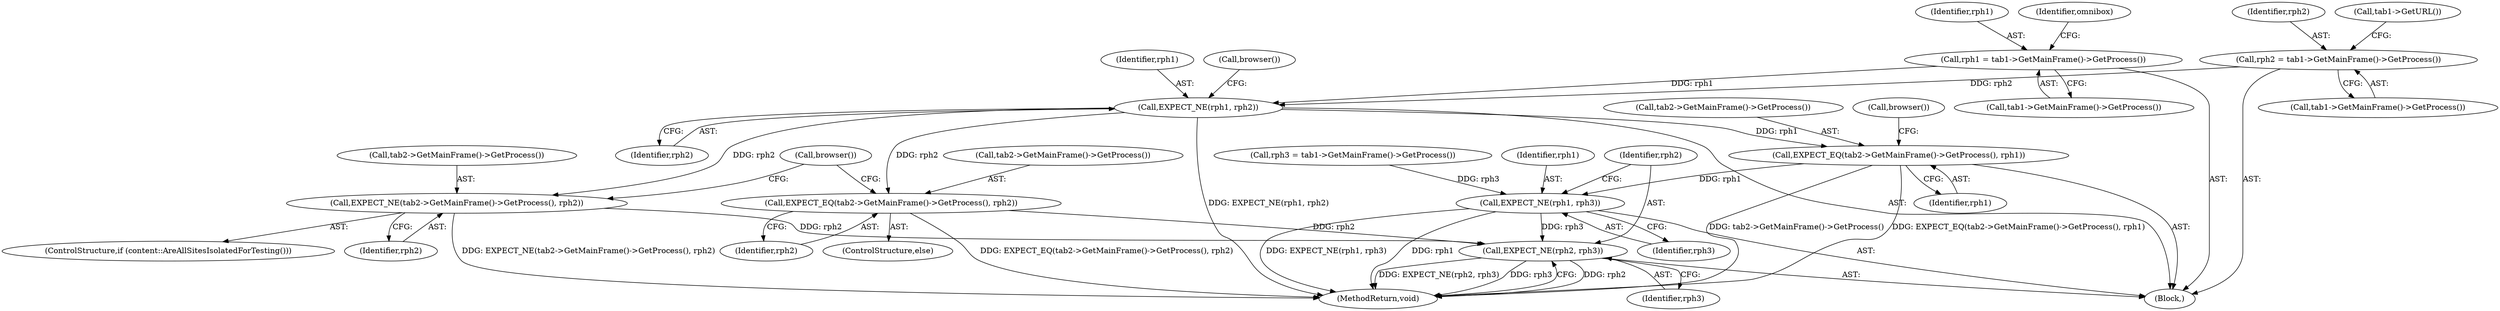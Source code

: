 digraph "0_Chrome_0bb3f5c715eb66bb5c1fb05fd81d902ca57f33ca@pointer" {
"1000196" [label="(Call,EXPECT_NE(rph1, rph2))"];
"1000159" [label="(Call,rph1 = tab1->GetMainFrame()->GetProcess())"];
"1000187" [label="(Call,rph2 = tab1->GetMainFrame()->GetProcess())"];
"1000228" [label="(Call,EXPECT_NE(tab2->GetMainFrame()->GetProcess(), rph2))"];
"1000293" [label="(Call,EXPECT_NE(rph2, rph3))"];
"1000232" [label="(Call,EXPECT_EQ(tab2->GetMainFrame()->GetProcess(), rph2))"];
"1000259" [label="(Call,EXPECT_EQ(tab2->GetMainFrame()->GetProcess(), rph1))"];
"1000290" [label="(Call,EXPECT_NE(rph1, rph3))"];
"1000232" [label="(Call,EXPECT_EQ(tab2->GetMainFrame()->GetProcess(), rph2))"];
"1000160" [label="(Identifier,rph1)"];
"1000292" [label="(Identifier,rph3)"];
"1000228" [label="(Call,EXPECT_NE(tab2->GetMainFrame()->GetProcess(), rph2))"];
"1000226" [label="(ControlStructure,if (content::AreAllSitesIsolatedForTesting()))"];
"1000260" [label="(Call,tab2->GetMainFrame()->GetProcess())"];
"1000290" [label="(Call,EXPECT_NE(rph1, rph3))"];
"1000229" [label="(Call,tab2->GetMainFrame()->GetProcess())"];
"1000161" [label="(Call,tab1->GetMainFrame()->GetProcess())"];
"1000230" [label="(Identifier,rph2)"];
"1000196" [label="(Call,EXPECT_NE(rph1, rph2))"];
"1000111" [label="(Block,)"];
"1000188" [label="(Identifier,rph2)"];
"1000234" [label="(Identifier,rph2)"];
"1000191" [label="(Call,tab1->GetURL())"];
"1000296" [label="(MethodReturn,void)"];
"1000189" [label="(Call,tab1->GetMainFrame()->GetProcess())"];
"1000295" [label="(Identifier,rph3)"];
"1000187" [label="(Call,rph2 = tab1->GetMainFrame()->GetProcess())"];
"1000261" [label="(Identifier,rph1)"];
"1000281" [label="(Call,rph3 = tab1->GetMainFrame()->GetProcess())"];
"1000198" [label="(Identifier,rph2)"];
"1000163" [label="(Identifier,omnibox)"];
"1000231" [label="(ControlStructure,else)"];
"1000159" [label="(Call,rph1 = tab1->GetMainFrame()->GetProcess())"];
"1000293" [label="(Call,EXPECT_NE(rph2, rph3))"];
"1000291" [label="(Identifier,rph1)"];
"1000259" [label="(Call,EXPECT_EQ(tab2->GetMainFrame()->GetProcess(), rph1))"];
"1000238" [label="(Call,browser())"];
"1000197" [label="(Identifier,rph1)"];
"1000202" [label="(Call,browser())"];
"1000265" [label="(Call,browser())"];
"1000294" [label="(Identifier,rph2)"];
"1000233" [label="(Call,tab2->GetMainFrame()->GetProcess())"];
"1000196" -> "1000111"  [label="AST: "];
"1000196" -> "1000198"  [label="CFG: "];
"1000197" -> "1000196"  [label="AST: "];
"1000198" -> "1000196"  [label="AST: "];
"1000202" -> "1000196"  [label="CFG: "];
"1000196" -> "1000296"  [label="DDG: EXPECT_NE(rph1, rph2)"];
"1000159" -> "1000196"  [label="DDG: rph1"];
"1000187" -> "1000196"  [label="DDG: rph2"];
"1000196" -> "1000228"  [label="DDG: rph2"];
"1000196" -> "1000232"  [label="DDG: rph2"];
"1000196" -> "1000259"  [label="DDG: rph1"];
"1000159" -> "1000111"  [label="AST: "];
"1000159" -> "1000161"  [label="CFG: "];
"1000160" -> "1000159"  [label="AST: "];
"1000161" -> "1000159"  [label="AST: "];
"1000163" -> "1000159"  [label="CFG: "];
"1000187" -> "1000111"  [label="AST: "];
"1000187" -> "1000189"  [label="CFG: "];
"1000188" -> "1000187"  [label="AST: "];
"1000189" -> "1000187"  [label="AST: "];
"1000191" -> "1000187"  [label="CFG: "];
"1000228" -> "1000226"  [label="AST: "];
"1000228" -> "1000230"  [label="CFG: "];
"1000229" -> "1000228"  [label="AST: "];
"1000230" -> "1000228"  [label="AST: "];
"1000238" -> "1000228"  [label="CFG: "];
"1000228" -> "1000296"  [label="DDG: EXPECT_NE(tab2->GetMainFrame()->GetProcess(), rph2)"];
"1000228" -> "1000293"  [label="DDG: rph2"];
"1000293" -> "1000111"  [label="AST: "];
"1000293" -> "1000295"  [label="CFG: "];
"1000294" -> "1000293"  [label="AST: "];
"1000295" -> "1000293"  [label="AST: "];
"1000296" -> "1000293"  [label="CFG: "];
"1000293" -> "1000296"  [label="DDG: rph2"];
"1000293" -> "1000296"  [label="DDG: EXPECT_NE(rph2, rph3)"];
"1000293" -> "1000296"  [label="DDG: rph3"];
"1000232" -> "1000293"  [label="DDG: rph2"];
"1000290" -> "1000293"  [label="DDG: rph3"];
"1000232" -> "1000231"  [label="AST: "];
"1000232" -> "1000234"  [label="CFG: "];
"1000233" -> "1000232"  [label="AST: "];
"1000234" -> "1000232"  [label="AST: "];
"1000238" -> "1000232"  [label="CFG: "];
"1000232" -> "1000296"  [label="DDG: EXPECT_EQ(tab2->GetMainFrame()->GetProcess(), rph2)"];
"1000259" -> "1000111"  [label="AST: "];
"1000259" -> "1000261"  [label="CFG: "];
"1000260" -> "1000259"  [label="AST: "];
"1000261" -> "1000259"  [label="AST: "];
"1000265" -> "1000259"  [label="CFG: "];
"1000259" -> "1000296"  [label="DDG: EXPECT_EQ(tab2->GetMainFrame()->GetProcess(), rph1)"];
"1000259" -> "1000296"  [label="DDG: tab2->GetMainFrame()->GetProcess()"];
"1000259" -> "1000290"  [label="DDG: rph1"];
"1000290" -> "1000111"  [label="AST: "];
"1000290" -> "1000292"  [label="CFG: "];
"1000291" -> "1000290"  [label="AST: "];
"1000292" -> "1000290"  [label="AST: "];
"1000294" -> "1000290"  [label="CFG: "];
"1000290" -> "1000296"  [label="DDG: rph1"];
"1000290" -> "1000296"  [label="DDG: EXPECT_NE(rph1, rph3)"];
"1000281" -> "1000290"  [label="DDG: rph3"];
}
